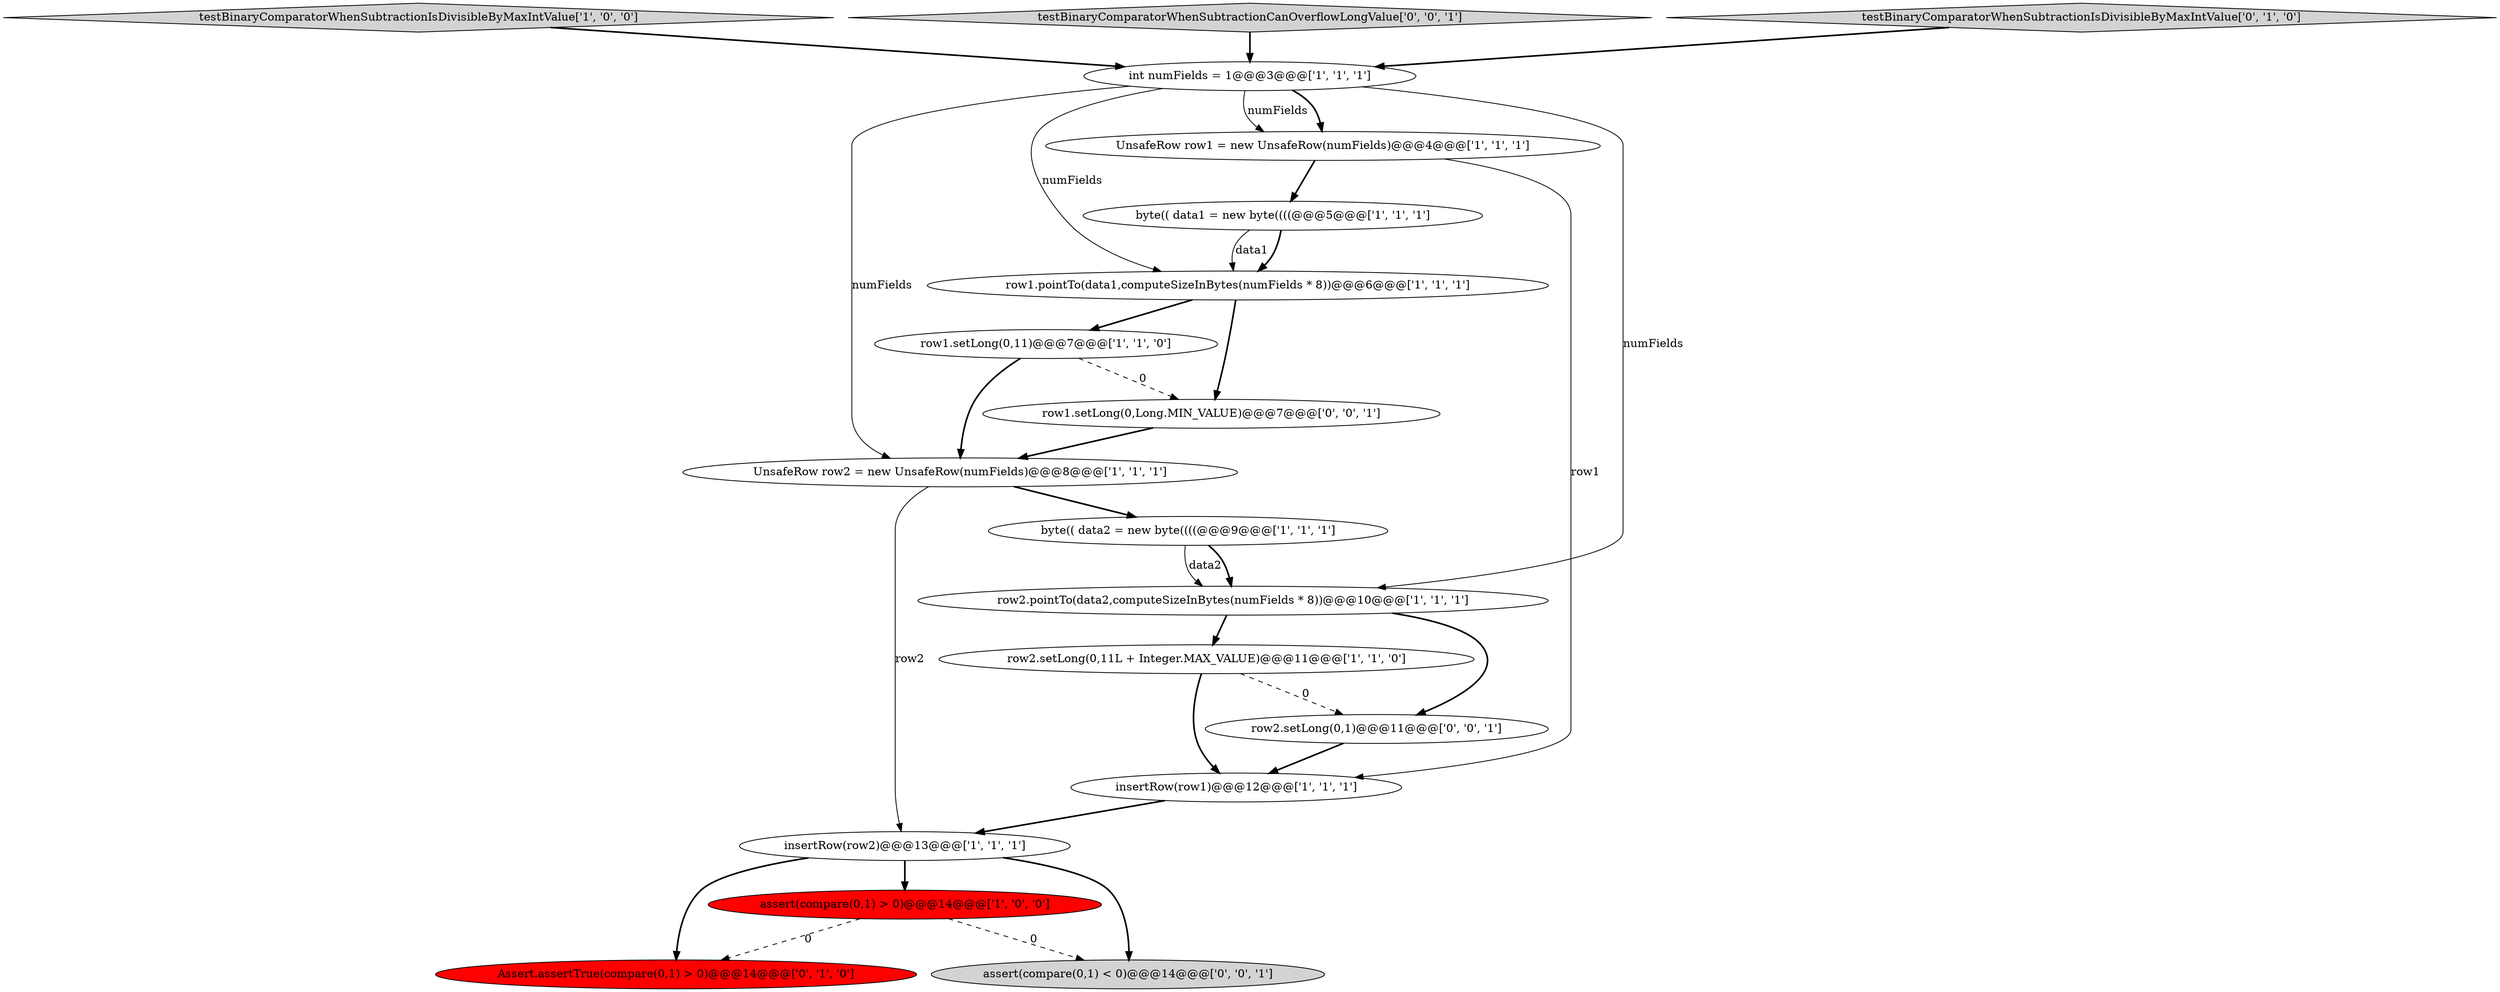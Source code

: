 digraph {
2 [style = filled, label = "row2.pointTo(data2,computeSizeInBytes(numFields * 8))@@@10@@@['1', '1', '1']", fillcolor = white, shape = ellipse image = "AAA0AAABBB1BBB"];
1 [style = filled, label = "assert(compare(0,1) > 0)@@@14@@@['1', '0', '0']", fillcolor = red, shape = ellipse image = "AAA1AAABBB1BBB"];
9 [style = filled, label = "row2.setLong(0,11L + Integer.MAX_VALUE)@@@11@@@['1', '1', '0']", fillcolor = white, shape = ellipse image = "AAA0AAABBB1BBB"];
4 [style = filled, label = "insertRow(row2)@@@13@@@['1', '1', '1']", fillcolor = white, shape = ellipse image = "AAA0AAABBB1BBB"];
8 [style = filled, label = "testBinaryComparatorWhenSubtractionIsDivisibleByMaxIntValue['1', '0', '0']", fillcolor = lightgray, shape = diamond image = "AAA0AAABBB1BBB"];
3 [style = filled, label = "byte(( data2 = new byte((((@@@9@@@['1', '1', '1']", fillcolor = white, shape = ellipse image = "AAA0AAABBB1BBB"];
0 [style = filled, label = "row1.pointTo(data1,computeSizeInBytes(numFields * 8))@@@6@@@['1', '1', '1']", fillcolor = white, shape = ellipse image = "AAA0AAABBB1BBB"];
15 [style = filled, label = "row1.setLong(0,Long.MIN_VALUE)@@@7@@@['0', '0', '1']", fillcolor = white, shape = ellipse image = "AAA0AAABBB3BBB"];
16 [style = filled, label = "testBinaryComparatorWhenSubtractionCanOverflowLongValue['0', '0', '1']", fillcolor = lightgray, shape = diamond image = "AAA0AAABBB3BBB"];
18 [style = filled, label = "row2.setLong(0,1)@@@11@@@['0', '0', '1']", fillcolor = white, shape = ellipse image = "AAA0AAABBB3BBB"];
6 [style = filled, label = "UnsafeRow row2 = new UnsafeRow(numFields)@@@8@@@['1', '1', '1']", fillcolor = white, shape = ellipse image = "AAA0AAABBB1BBB"];
14 [style = filled, label = "Assert.assertTrue(compare(0,1) > 0)@@@14@@@['0', '1', '0']", fillcolor = red, shape = ellipse image = "AAA1AAABBB2BBB"];
11 [style = filled, label = "UnsafeRow row1 = new UnsafeRow(numFields)@@@4@@@['1', '1', '1']", fillcolor = white, shape = ellipse image = "AAA0AAABBB1BBB"];
10 [style = filled, label = "insertRow(row1)@@@12@@@['1', '1', '1']", fillcolor = white, shape = ellipse image = "AAA0AAABBB1BBB"];
17 [style = filled, label = "assert(compare(0,1) < 0)@@@14@@@['0', '0', '1']", fillcolor = lightgray, shape = ellipse image = "AAA0AAABBB3BBB"];
7 [style = filled, label = "int numFields = 1@@@3@@@['1', '1', '1']", fillcolor = white, shape = ellipse image = "AAA0AAABBB1BBB"];
12 [style = filled, label = "row1.setLong(0,11)@@@7@@@['1', '1', '0']", fillcolor = white, shape = ellipse image = "AAA0AAABBB1BBB"];
5 [style = filled, label = "byte(( data1 = new byte((((@@@5@@@['1', '1', '1']", fillcolor = white, shape = ellipse image = "AAA0AAABBB1BBB"];
13 [style = filled, label = "testBinaryComparatorWhenSubtractionIsDivisibleByMaxIntValue['0', '1', '0']", fillcolor = lightgray, shape = diamond image = "AAA0AAABBB2BBB"];
6->3 [style = bold, label=""];
4->14 [style = bold, label=""];
7->11 [style = bold, label=""];
7->2 [style = solid, label="numFields"];
4->17 [style = bold, label=""];
1->14 [style = dashed, label="0"];
7->6 [style = solid, label="numFields"];
9->18 [style = dashed, label="0"];
0->12 [style = bold, label=""];
16->7 [style = bold, label=""];
6->4 [style = solid, label="row2"];
7->11 [style = solid, label="numFields"];
2->18 [style = bold, label=""];
15->6 [style = bold, label=""];
2->9 [style = bold, label=""];
9->10 [style = bold, label=""];
11->10 [style = solid, label="row1"];
12->6 [style = bold, label=""];
0->15 [style = bold, label=""];
8->7 [style = bold, label=""];
11->5 [style = bold, label=""];
1->17 [style = dashed, label="0"];
3->2 [style = solid, label="data2"];
7->0 [style = solid, label="numFields"];
5->0 [style = bold, label=""];
3->2 [style = bold, label=""];
18->10 [style = bold, label=""];
13->7 [style = bold, label=""];
10->4 [style = bold, label=""];
12->15 [style = dashed, label="0"];
4->1 [style = bold, label=""];
5->0 [style = solid, label="data1"];
}

